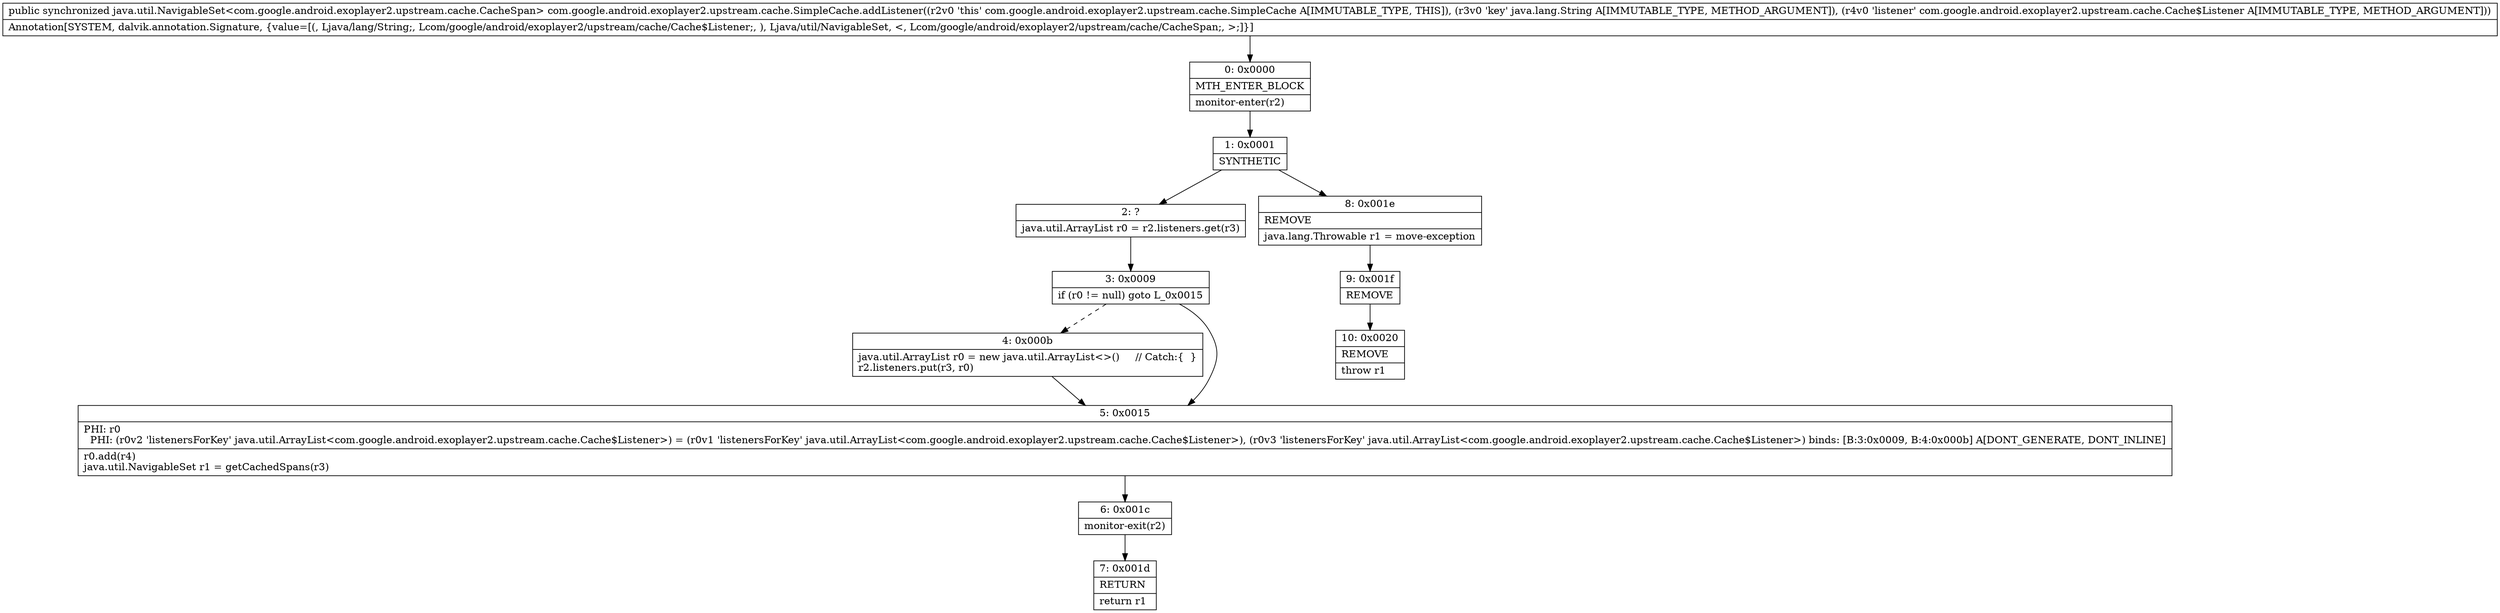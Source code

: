 digraph "CFG forcom.google.android.exoplayer2.upstream.cache.SimpleCache.addListener(Ljava\/lang\/String;Lcom\/google\/android\/exoplayer2\/upstream\/cache\/Cache$Listener;)Ljava\/util\/NavigableSet;" {
Node_0 [shape=record,label="{0\:\ 0x0000|MTH_ENTER_BLOCK\l|monitor\-enter(r2)\l}"];
Node_1 [shape=record,label="{1\:\ 0x0001|SYNTHETIC\l}"];
Node_2 [shape=record,label="{2\:\ ?|java.util.ArrayList r0 = r2.listeners.get(r3)\l}"];
Node_3 [shape=record,label="{3\:\ 0x0009|if (r0 != null) goto L_0x0015\l}"];
Node_4 [shape=record,label="{4\:\ 0x000b|java.util.ArrayList r0 = new java.util.ArrayList\<\>()     \/\/ Catch:\{  \}\lr2.listeners.put(r3, r0)\l}"];
Node_5 [shape=record,label="{5\:\ 0x0015|PHI: r0 \l  PHI: (r0v2 'listenersForKey' java.util.ArrayList\<com.google.android.exoplayer2.upstream.cache.Cache$Listener\>) = (r0v1 'listenersForKey' java.util.ArrayList\<com.google.android.exoplayer2.upstream.cache.Cache$Listener\>), (r0v3 'listenersForKey' java.util.ArrayList\<com.google.android.exoplayer2.upstream.cache.Cache$Listener\>) binds: [B:3:0x0009, B:4:0x000b] A[DONT_GENERATE, DONT_INLINE]\l|r0.add(r4)\ljava.util.NavigableSet r1 = getCachedSpans(r3)\l}"];
Node_6 [shape=record,label="{6\:\ 0x001c|monitor\-exit(r2)\l}"];
Node_7 [shape=record,label="{7\:\ 0x001d|RETURN\l|return r1\l}"];
Node_8 [shape=record,label="{8\:\ 0x001e|REMOVE\l|java.lang.Throwable r1 = move\-exception\l}"];
Node_9 [shape=record,label="{9\:\ 0x001f|REMOVE\l}"];
Node_10 [shape=record,label="{10\:\ 0x0020|REMOVE\l|throw r1\l}"];
MethodNode[shape=record,label="{public synchronized java.util.NavigableSet\<com.google.android.exoplayer2.upstream.cache.CacheSpan\> com.google.android.exoplayer2.upstream.cache.SimpleCache.addListener((r2v0 'this' com.google.android.exoplayer2.upstream.cache.SimpleCache A[IMMUTABLE_TYPE, THIS]), (r3v0 'key' java.lang.String A[IMMUTABLE_TYPE, METHOD_ARGUMENT]), (r4v0 'listener' com.google.android.exoplayer2.upstream.cache.Cache$Listener A[IMMUTABLE_TYPE, METHOD_ARGUMENT]))  | Annotation[SYSTEM, dalvik.annotation.Signature, \{value=[(, Ljava\/lang\/String;, Lcom\/google\/android\/exoplayer2\/upstream\/cache\/Cache$Listener;, ), Ljava\/util\/NavigableSet, \<, Lcom\/google\/android\/exoplayer2\/upstream\/cache\/CacheSpan;, \>;]\}]\l}"];
MethodNode -> Node_0;
Node_0 -> Node_1;
Node_1 -> Node_2;
Node_1 -> Node_8;
Node_2 -> Node_3;
Node_3 -> Node_4[style=dashed];
Node_3 -> Node_5;
Node_4 -> Node_5;
Node_5 -> Node_6;
Node_6 -> Node_7;
Node_8 -> Node_9;
Node_9 -> Node_10;
}

